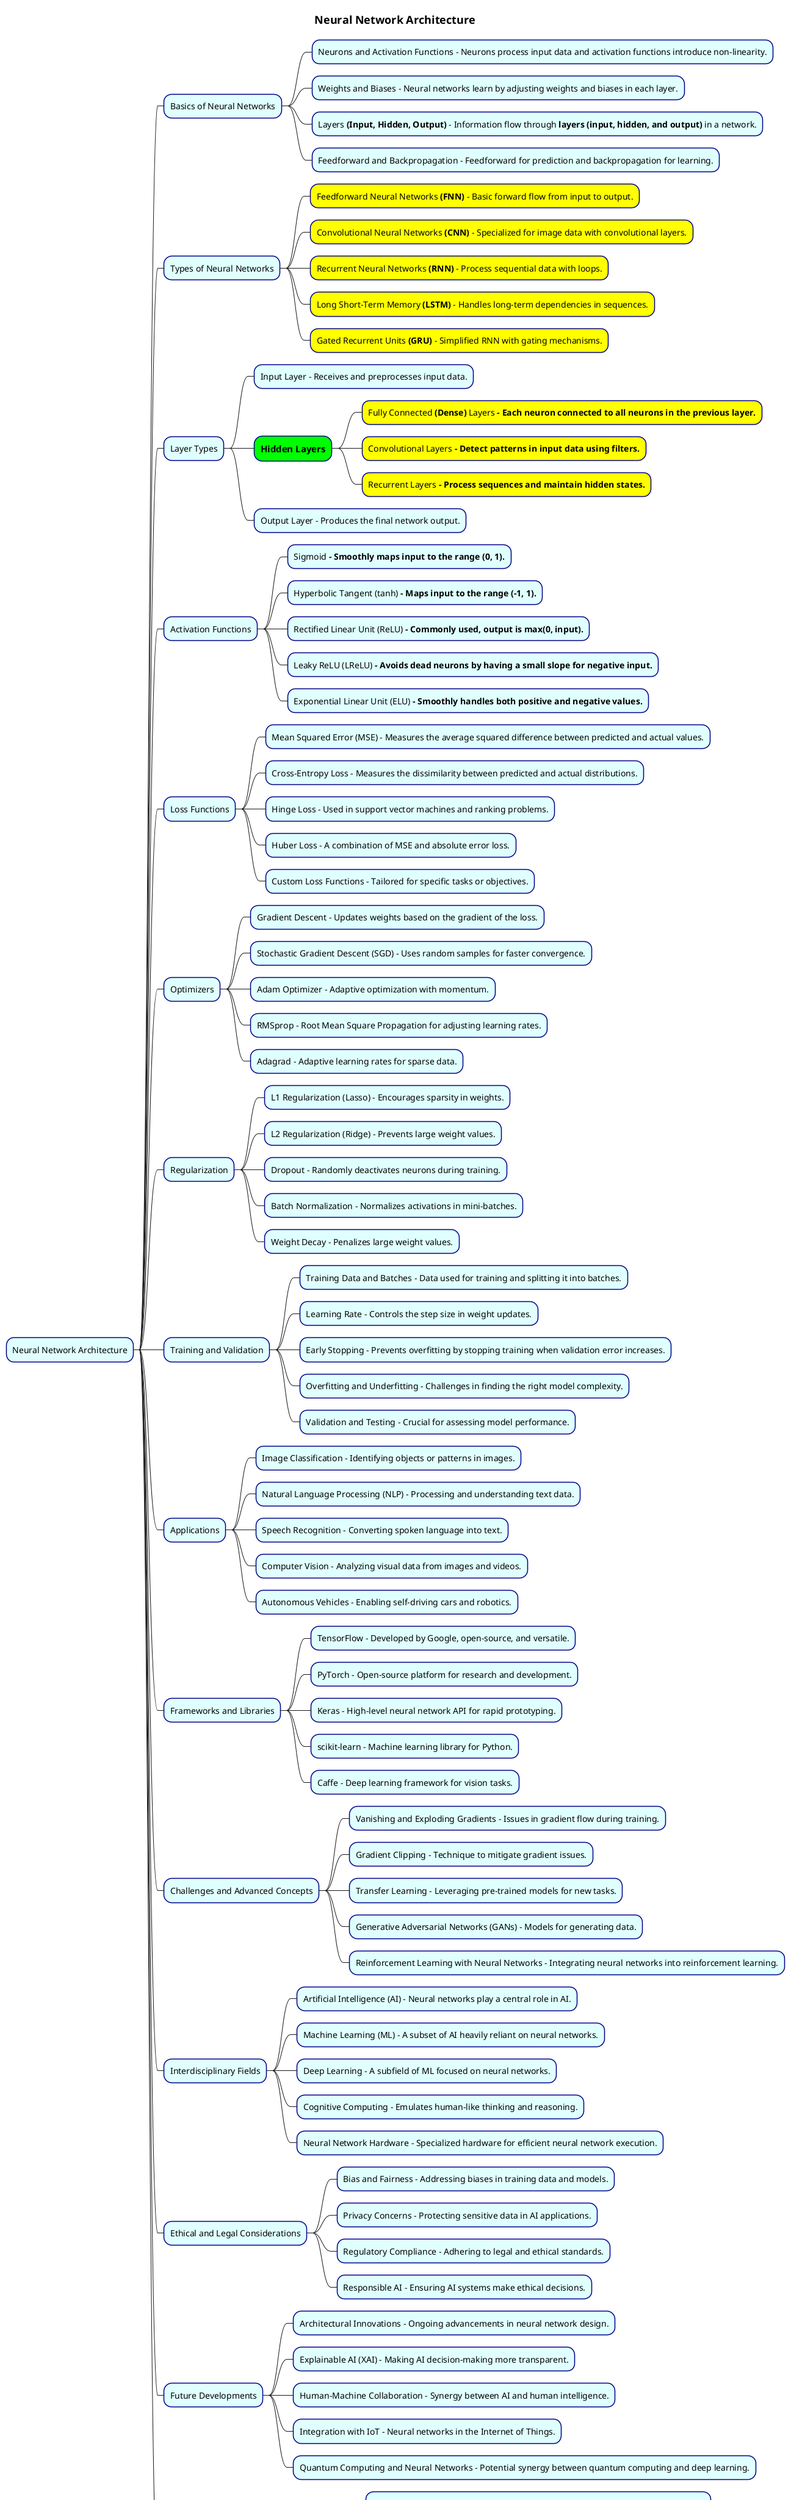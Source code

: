 @startmindmap
title =Neural Network Architecture
skinparam node {
    BackgroundColor LightCyan
    BorderColor DarkBlue
}

* Neural Network Architecture
** Basics of Neural Networks
*** Neurons and Activation Functions - Neurons process input data and activation functions introduce non-linearity.
*** Weights and Biases - Neural networks learn by adjusting weights and biases in each layer.
*** Layers **(Input, Hidden, Output)** - Information flow through **layers (input, hidden, and output)** in a network.
*** Feedforward and Backpropagation - Feedforward for prediction and backpropagation for learning.

** Types of Neural Networks
***[#yellow] Feedforward Neural Networks **(FNN)** - Basic forward flow from input to output.
***[#yellow] Convolutional Neural Networks **(CNN)** - Specialized for image data with convolutional layers.
***[#yellow] Recurrent Neural Networks **(RNN)** - Process sequential data with loops.
***[#yellow] Long Short-Term Memory **(LSTM)** - Handles long-term dependencies in sequences.
***[#yellow] Gated Recurrent Units **(GRU)** - Simplified RNN with gating mechanisms.

** Layer Types
*** Input Layer - Receives and preprocesses input data.
***[#lime] ===Hidden Layers
****[#yellow] Fully Connected **(Dense)** Layers **- Each neuron connected to all neurons in the previous layer.**
****[#yellow] Convolutional Layers **- Detect patterns in input data using filters.**
****[#yellow] Recurrent Layers **- Process sequences and maintain hidden states.**
*** Output Layer - Produces the final network output.

** Activation Functions
*** Sigmoid **- Smoothly maps input to the range (0, 1).**
*** Hyperbolic Tangent (tanh) **- Maps input to the range (-1, 1).**
*** Rectified Linear Unit (ReLU) **- Commonly used, output is max(0, input).**
*** Leaky ReLU (LReLU) **- Avoids dead neurons by having a small slope for negative input.**
*** Exponential Linear Unit (ELU) **- Smoothly handles both positive and negative values.**

** Loss Functions
*** Mean Squared Error (MSE) - Measures the average squared difference between predicted and actual values.
*** Cross-Entropy Loss - Measures the dissimilarity between predicted and actual distributions.
*** Hinge Loss - Used in support vector machines and ranking problems.
*** Huber Loss - A combination of MSE and absolute error loss.
*** Custom Loss Functions - Tailored for specific tasks or objectives.

** Optimizers
*** Gradient Descent - Updates weights based on the gradient of the loss.
*** Stochastic Gradient Descent (SGD) - Uses random samples for faster convergence.
*** Adam Optimizer - Adaptive optimization with momentum.
*** RMSprop - Root Mean Square Propagation for adjusting learning rates.
*** Adagrad - Adaptive learning rates for sparse data.

** Regularization
*** L1 Regularization (Lasso) - Encourages sparsity in weights.
*** L2 Regularization (Ridge) - Prevents large weight values.
*** Dropout - Randomly deactivates neurons during training.
*** Batch Normalization - Normalizes activations in mini-batches.
*** Weight Decay - Penalizes large weight values.

** Training and Validation
*** Training Data and Batches - Data used for training and splitting it into batches.
*** Learning Rate - Controls the step size in weight updates.
*** Early Stopping - Prevents overfitting by stopping training when validation error increases.
*** Overfitting and Underfitting - Challenges in finding the right model complexity.
*** Validation and Testing - Crucial for assessing model performance.

** Applications
*** Image Classification - Identifying objects or patterns in images.
*** Natural Language Processing (NLP) - Processing and understanding text data.
*** Speech Recognition - Converting spoken language into text.
*** Computer Vision - Analyzing visual data from images and videos.
*** Autonomous Vehicles - Enabling self-driving cars and robotics.

** Frameworks and Libraries
*** TensorFlow - Developed by Google, open-source, and versatile.
*** PyTorch - Open-source platform for research and development.
*** Keras - High-level neural network API for rapid prototyping.
*** scikit-learn - Machine learning library for Python.
*** Caffe - Deep learning framework for vision tasks.

** Challenges and Advanced Concepts
*** Vanishing and Exploding Gradients - Issues in gradient flow during training.
*** Gradient Clipping - Technique to mitigate gradient issues.
*** Transfer Learning - Leveraging pre-trained models for new tasks.
*** Generative Adversarial Networks (GANs) - Models for generating data.
*** Reinforcement Learning with Neural Networks - Integrating neural networks into reinforcement learning.

** Interdisciplinary Fields
*** Artificial Intelligence (AI) - Neural networks play a central role in AI.
*** Machine Learning (ML) - A subset of AI heavily reliant on neural networks.
*** Deep Learning - A subfield of ML focused on neural networks.
*** Cognitive Computing - Emulates human-like thinking and reasoning.
*** Neural Network Hardware - Specialized hardware for efficient neural network execution.

** Ethical and Legal Considerations
*** Bias and Fairness - Addressing biases in training data and models.
*** Privacy Concerns - Protecting sensitive data in AI applications.
*** Regulatory Compliance - Adhering to legal and ethical standards.
*** Responsible AI - Ensuring AI systems make ethical decisions.

** Future Developments
*** Architectural Innovations - Ongoing advancements in neural network design.
*** Explainable AI (XAI) - Making AI decision-making more transparent.
*** Human-Machine Collaboration - Synergy between AI and human intelligence.
*** Integration with IoT - Neural networks in the Internet of Things.
*** Quantum Computing and Neural Networks - Potential synergy between quantum computing and deep learning.

** Research Areas and Unsolved Problems
*** Explainability in Deep Learning - Making neural network decisions understandable.
*** Compositional and Symbolic Reasoning - Enhancing AI's reasoning capabilities.
*** AI Safety and Robustness - Ensuring AI systems are safe and reliable.
*** Generalization in Neural Networks - Understanding and improving generalization.
*** Conscious AI and Cognitive Science - Exploring AI with human-like cognitive abilities.
@endmindmap
